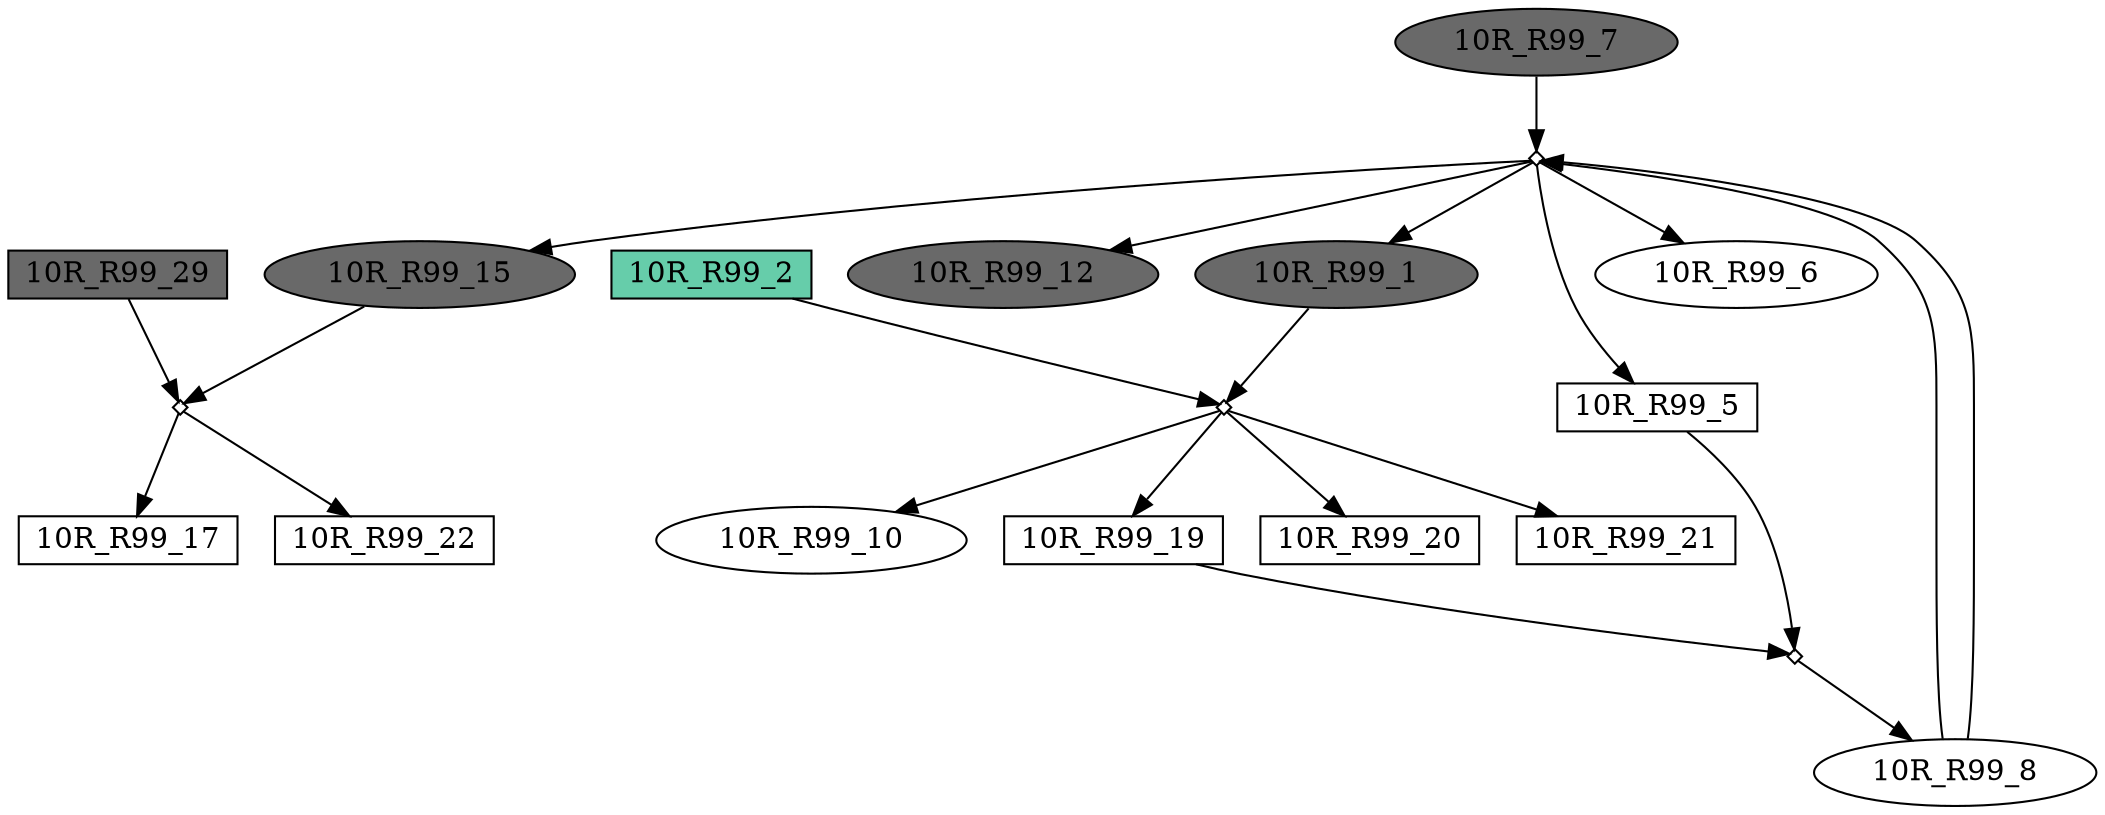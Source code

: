 digraph {
	"10R_R99_15" [shape=box fillcolor=dimgrey fontcolor=black height=0.3 regular=0 shape=ellipse style=filled width=0.5]
	"10R_R99_8x10R_R99_7" -> "10R_R99_15"
	"10R_R99_15" -> "10R_R99_29x10R_R99_15"
	"10R_R99_12" [shape=box fillcolor=dimgrey fontcolor=black height=0.3 regular=0 shape=ellipse style=filled width=0.5]
	"10R_R99_8x10R_R99_7" -> "10R_R99_12"
	"10R_R99_1" [shape=box fillcolor=dimgrey fontcolor=black height=0.3 regular=0 shape=ellipse style=filled width=0.5]
	"10R_R99_8x10R_R99_7" -> "10R_R99_1"
	"10R_R99_1" -> "10R_R99_2x10R_R99_1"
	"10R_R99_5" [shape=box fillcolor=white fontcolor=black height=0.3 regular=0 shape=box style=filled width=0.5]
	"10R_R99_8x10R_R99_7" -> "10R_R99_5"
	"10R_R99_5" -> "10R_R99_19x10R_R99_5"
	"10R_R99_6" [shape=box fillcolor=white fontcolor=black height=0.3 regular=0 shape=ellipse style=filled width=0.5]
	"10R_R99_8x10R_R99_7" -> "10R_R99_6"
	"10R_R99_10" [shape=box fillcolor=white fontcolor=black height=0.3 regular=0 shape=ellipse style=filled width=0.5]
	"10R_R99_2x10R_R99_1" -> "10R_R99_10"
	"10R_R99_17" [shape=box fillcolor=white fontcolor=black height=0.3 regular=0 shape=box style=filled width=0.5]
	"10R_R99_29x10R_R99_15" -> "10R_R99_17"
	"10R_R99_19" [shape=box fillcolor=white fontcolor=black height=0.3 regular=0 shape=box style=filled width=0.5]
	"10R_R99_2x10R_R99_1" -> "10R_R99_19"
	"10R_R99_19" -> "10R_R99_19x10R_R99_5"
	"10R_R99_2" [shape=box fillcolor=aquamarine3 fontcolor=black height=0.3 regular=0 shape=box style=filled width=0.5]
	"10R_R99_2" -> "10R_R99_2x10R_R99_1"
	"10R_R99_20" [shape=box fillcolor=white fontcolor=black height=0.3 regular=0 shape=box style=filled width=0.5]
	"10R_R99_2x10R_R99_1" -> "10R_R99_20"
	"10R_R99_21" [shape=box fillcolor=white fontcolor=black height=0.3 regular=0 shape=box style=filled width=0.5]
	"10R_R99_2x10R_R99_1" -> "10R_R99_21"
	"10R_R99_22" [shape=box fillcolor=white fontcolor=black height=0.3 regular=0 shape=box style=filled width=0.5]
	"10R_R99_29x10R_R99_15" -> "10R_R99_22"
	"10R_R99_29" [shape=box fillcolor=dimgrey fontcolor=black height=0.3 regular=0 shape=box style=filled width=0.5]
	"10R_R99_29" -> "10R_R99_29x10R_R99_15"
	"10R_R99_7" [shape=box fillcolor=dimgrey fontcolor=black height=0.3 regular=0 shape=ellipse style=filled width=0.5]
	"10R_R99_7" -> "10R_R99_8x10R_R99_7"
	"10R_R99_8" [shape=box fillcolor=white fontcolor=black height=0.3 regular=0 shape=box style=filled width=0.5]
	"10R_R99_8" -> "10R_R99_8x10R_R99_7"
	"10R_R99_8" [shape=box fillcolor=white fontcolor=black height=0.3 regular=0 shape=ellipse style=filled width=0.5]
	"10R_R99_19x10R_R99_5" -> "10R_R99_8"
	"10R_R99_8" -> "10R_R99_8x10R_R99_7"
	"10R_R99_19x10R_R99_5" [label="" height=.1 shape=diamond width=.1]
	"10R_R99_2x10R_R99_1" [label="" height=.1 shape=diamond width=.1]
	"10R_R99_29x10R_R99_15" [label="" height=.1 shape=diamond width=.1]
	"10R_R99_8x10R_R99_7" [label="" height=.1 shape=diamond width=.1]
}
